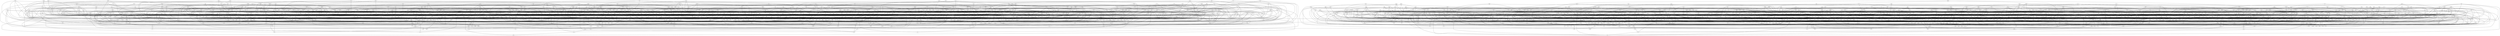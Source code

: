 graph g {
  vhr -- {xdc}
  gkd -- {hpk nxq}
  xlt -- {zzv}
  gkh -- {gnn khl}
  tdv -- {zck}
  ksp -- {lkr}
  cck -- {jbh rnc jzm kjm}
  gkn -- {spp qth jgj gmt}
  ksr -- {rdv}
  ccn -- {xpc rhr tjt tnh}
  gkt -- {nfl qpv pft}
  ccr -- {fhg lhp tdv cvb}
  ccv -- {ffs zjb hdq kcm}
  mxg -- {shz rzb nvv}
  gld -- {jlb jrm zvp qgb}
  ktj -- {mmt kvb}
  mxk -- {pjm stf tfl vbz}
  glh -- {jqc jbt zzn lfh}
  cdd -- {ddq tht xhb srd lfc ghn}
  mxn -- {zgv}
  mxm -- {sdq rnc vqs zpt}
  mxp -- {xdm xjc xtv}
  mxq -- {ttc xmc}
  ktq -- {lnr vrj}
  kts -- {lkq nlh qrn}
  vjc -- {vzh xjq}
  vjb -- {zqz zfv}
  gls -- {qcb ndf lmh lbp jsx}
  tfd -- {xdm}
  vjf -- {xtv}
  cds -- {gdr lkh jdg}
  rbb -- {tdg xhz}
  xnk -- {zdz}
  rbd -- {vxd}
  rbg -- {rqb rzp}
  rbf -- {vzv xdb zht vbk}
  cdz -- {njv xgl xmc}
  xnn -- {xtv}
  tfl -- {vbv}
  vjq -- {xpm}
  vjp -- {zrt}
  gmg -- {skk sht ngg}
  zrx -- {zss}
  tft -- {xkp}
  gmk -- {psv xmh pnr pgv}
  tfx -- {zhp}
  gmr -- {zvp jkg mrr}
  zsg -- {zzn}
  gmt -- {hzb skh hzz mtc}
  vkh -- {vnh zrq vnc}
  gmx -- {gnz kfm msn shr}
  kvb -- {vxf xsv}
  mzc -- {xjc vsx ndp}
  cfb -- {djg cxn mbn zff nzf rxb}
  mzn -- {nvk rlp}
  mzp -- {pmz rfc}
  tgx -- {vbz}
  gnk -- {kbh zpx pfc mqs}
  kvr -- {rbf lcm zgv tcz}
  gnn -- {rgv snc jmp}
  kvq -- {tsh vns}
  cfl -- {rkn mhg vtl xmc}
  mzv -- {svf nxb qjs}
  xpb -- {zkl zss}
  gnt -- {hpk znf rkk jfr msp}
  gnx -- {ttq hjh lvs}
  gnz -- {sfd lvp qcm nsb hqf zmb}
  vlh -- {zbj zqv}
  rdd -- {rhz zhh}
  xpm -- {zsj}
  vlj -- {zqz zrt}
  vll -- {zzv}
  xpq -- {xtb}
  thl -- {vml}
  rdj -- {vnh}
  vlq -- {vrv xmc xms}
  vls -- {zcm}
  cgb -- {rmh trk nkz kmn}
  rdr -- {zxc sxr}
  tht -- {vfm}
  cgf -- {fpk tlh vzh dgz nnf qhf}
  rdv -- {rtr rkp zhx}
  thx -- {zmz}
  cgn -- {znf vlm gcd grh kqd}
  cgs -- {mms vbv mrs spk}
  vml -- {zjr znr}
  xqs -- {zfr}
  chb -- {rsb jsn ksp pnh}
  gpf -- {qxg pxz vts}
  chf -- {klv rpt mcb}
  vmz -- {zxf}
  gpl -- {qcb hrl xfp kht}
  chh -- {jjq dqm qpt prz shc}
  chg -- {dfs zdb rzp jbc}
  kxr -- {zqx qkb szt nts}
  gpm -- {zrk zhr qqt srv}
  gpp -- {hrz jsn tjl xpn zsb}
  chn -- {vzv hsr qlh pdc}
  xrb -- {xtb}
  kxx -- {vvc rsc nlb}
  gpt -- {xmm xpc szq trm}
  chp -- {lkq pns jhz dxc}
  vnc -- {zps}
  tjb -- {znj}
  gpx -- {smj qcm sht}
  gpz -- {qrc zkl jff}
  tjg -- {xtd tlb}
  tjf -- {xpm}
  rfg -- {xqs}
  pbd -- {vdc tdj}
  tjk -- {znk}
  chz -- {vtp vbt hpp llz mnp}
  pbk -- {pdm xxl}
  tjq -- {xfp vch vmr}
  gqg -- {hlt rbf pxn}
  pbq -- {tlh tcx tgn}
  tjz -- {vqg}
  gqp -- {hbz lnr kls lkv}
  gqv -- {rsb zbk vzh hvh}
  pcb -- {rtc}
  tkh -- {ttk}
  xsm -- {zzn}
  xsp -- {zlp}
  pch -- {txg qgl}
  pcj -- {pnh}
  kzf -- {sdr tbq pvk}
  rgn -- {zfl xhj}
  grc -- {mvk slp kpl lgr pmz txr}
  xsv -- {zvp znk zzv}
  rgr -- {slp xlc}
  grh -- {lkd qhl ksr}
  tks -- {vcl}
  grj -- {pmh jfv hbd rxb}
  rgv -- {tjg rhr zmq}
  pct -- {pzn vrr}
  cjg -- {tkh mlr xtc lmg lfc hhm}
  cjj -- {vkh jpb qvq rmz xtz}
  rgx -- {zzt szt}
  cjl -- {fpl jhb hhm}
  xtc -- {zpd}
  kzx -- {tvt zks stf}
  grt -- {qbs mfn njs mhj jcg}
  grs -- {llp vmz xmh zzt xxj}
  xtd -- {xxl}
  tlb -- {xmf tvf}
  vpf -- {zdm}
  cjv -- {rsq ttc mjb zmg tsc pdh}
  pdc -- {xxs}
  cjx -- {dzz tbb vxx pkv}
  tlh -- {vlh}
  xtn -- {zbr}
  pdf -- {zck zkk}
  rhh -- {rmn xrp tqj xmc}
  rhj -- {zpf vzh}
  pdh -- {qhj tnl}
  gsb -- {kkb lxg vsx zss}
  pdm -- {vfb pqn}
  gsf -- {ldx mxm npj tvz}
  pdp -- {pgp sbk vpf}
  vpv -- {vzv}
  rhr -- {rrl}
  xtz -- {zpf}
  rhv -- {rvr}
  gsl -- {qcb vfb tjk qfp lkk}
  rhx -- {svk}
  ckl -- {dqp svj tns gtf}
  rhz -- {rjp}
  gst -- {qxh xvp vfd svj lmj}
  tmc -- {zbk vrb xhl}
  ckr -- {thd njd qlx vbx}
  gsv -- {krx hkh jfz}
  ckv -- {hmj jpb mqs tbl}
  vqq -- {ztg}
  gtf -- {rbd pgp vmc}
  gth -- {tdg nqj ppx}
  clc -- {jml qjs rgb pfb}
  clf -- {vvs sqc zhx hls}
  clh -- {xpm szk nff zdh}
  gtn -- {qgj sqm}
  tmz -- {zqk}
  cll -- {snl vzv qmb cpg}
  cln -- {vbp kht vch tks}
  gtv -- {ndf qpb qxc}
  rjc -- {vgb zhp srd}
  rjb -- {rtq}
  xvk -- {zzt}
  pfc -- {zsj xnk vbz}
  pfb -- {rdd}
  vrj -- {zjr}
  pfh -- {xgc zqk sbj xgm}
  tnl -- {tpc}
  nbf -- {vkh xxd qhf}
  vrr -- {xdm xhl}
  tns -- {vvb zgv tpf}
  tnr -- {vmh zjv vzb}
  rjp -- {svf snc}
  rjs -- {spp vpc}
  vrv -- {xgc}
  nbp -- {rzp zfk sht}
  tnv -- {vvc vpc}
  pft -- {xfs zpd}
  cmm -- {rpb qcj pzv}
  cml -- {gkt glh mrk jfv nlm}
  rjz -- {stm}
  cmp -- {jpx lxq rjp njh}
  ncb -- {ncx ttd njv}
  rkj -- {zqx svn xln}
  pgg -- {rcx xpp ztg xxm vbx}
  rkk -- {svj}
  ncg -- {rlj qfg qlx}
  rkn -- {vrr}
  cnb -- {rnq stf rnc}
  pgn -- {rfk qmb qkr}
  pgp -- {qdx}
  vsv -- {zpx}
  pgr -- {plp tmc}
  vsx -- {zrn}
  rkv -- {vxk zrt}
  pgv -- {vbz}
  gvp -- {klc xgf spk}
  pgx -- {qnn qpx tck zfk}
  ncx -- {zdz pcj xpq zlz}
  xxd -- {zxt}
  gvx -- {qvf lrf mph ppm mnp jch}
  cns -- {qhg ggc kxx nlh}
  gvz -- {hzb xbz tnl qvq}
  tpf -- {trm}
  xxm -- {zgm}
  ndb -- {qcn sjv}
  xxq -- {zlj znr}
  rlk -- {tdb rpb sdx}
  ndf -- {zqp tqk}
  rlj -- {zvz shc}
  tpl -- {zhx}
  rlm -- {xdm}
  xxr -- {zcs}
  ndp -- {sdr ngj}
  phr -- {rtc vcg}
  ndr -- {sdr pkb vbv vhp}
  ndz -- {tqn zjb qzx}
  tqj -- {zql}
  tqn -- {ztk tvf xpt}
  rmn -- {zlk zkl}
  cpd -- {zbz gff pxf}
  rmq -- {xzz}
  cpf -- {gdr zmg fcq vxz lnn}
  gxj -- {rtr vbx tqk}
  tqx -- {vst}
  cpg -- {rhv xgt gkh ttg}
  gxk -- {xfb vlm nkt stm}
  gxp -- {ppf rgb}
  cpl -- {sqs nxg}
  cpp -- {rsc mlq kvq lhx}
  vvc -- {xsp}
  vvb -- {xtc}
  gxv -- {vhr pck}
  rnc -- {zpx tsn}
  gxx -- {pjj kmg qmx}
  cpt -- {htq gzk qqm vls}
  cps -- {hqz fjt vzv srv}
  gxz -- {mgz zmh zxc pxt}
  cpx -- {sfx frp svj dhk sps vcg rgr}
  xzn -- {zdb}
  rnh -- {tsh szt}
  trm -- {zgm}
  nff -- {xrb qmj}
  pjj -- {plp qpx}
  vvs -- {xjx}
  pjm -- {scs}
  rnq -- {znd zfk}
  nfl -- {xtn}
  pjq -- {rmn xpm rjs}
  nfs -- {qsx}
  trx -- {vqm}
  lbp -- {ppj xrv}
  cqj -- {dxx lgr crz mcd}
  nft -- {szj qfg thl}
  cqq -- {xvp pxc jsx mtv}
  tsc -- {ttq}
  cqr -- {krx gxx hjx jtr ppx pbq}
  pkb -- {sbp pmn qjx qmj}
  ngc -- {tmz tjz}
  gzb -- {xbd xpb}
  ngg -- {npj zvg xhz}
  ngj -- {zrx tfd sbm}
  pkp -- {zdz zck xnn}
  gzg -- {xhp qhl zfv zjl}
  ngp -- {xkd ttk}
  gzj -- {tjz pmc rdj}
  lcm -- {rtc lkk}
  crh -- {hxd ftt mqj dmr qrk}
  gzk -- {vmh lnt zjd}
  lcr -- {rzl qlx}
  pkv -- {rlk qhm xlc}
  crl -- {sqs src qxc pml}
  ngv -- {rdr nsj}
  lcs -- {qdt prq}
  ttc -- {zqq}
  crq -- {ttd tfl zlq zpt}
  crt -- {jls ldj krp zlj}
  vxf -- {xmm}
  rpb -- {srv rxb svb}
  ttd -- {ttr}
  ttg -- {zlv}
  vxk -- {xjm}
  ttk -- {vcd}
  crz -- {hrl gcg gqg}
  rph -- {sdv xhj}
  nhd -- {sch pdl}
  ldb -- {xlt ldj}
  plh -- {zxc vjl xmc}
  ldg -- {rbf xhj mtq}
  ttq -- {xnk}
  nhk -- {nkt rmq njh sxc}
  ldh -- {mxn zgv}
  csc -- {gtn qxg stg ddm xsz}
  ldk -- {znt lmg mbn}
  ldj -- {ldk qcn}
  ttr -- {zlq}
  nhl -- {pxz rxb}
  plp -- {rdr skk}
  csd -- {tjb dxp jhz jnb}
  nhq -- {tmz sbr zdb nnn}
  nhp -- {thx shr}
  nhr -- {pfb}
  ldp -- {mmk zbv}
  plt -- {tkh vqq}
  ldr -- {rqb}
  ldt -- {mjr vmb}
  plz -- {tcr xdb qbn rvr}
  ldx -- {rsx}
  pmc -- {qkn}
  rqj -- {zfl sff tbb}
  pmh -- {xfs}
  pml -- {xkc vjn}
  rqm -- {xfs tpx}
  ctb -- {zvp zst vjp pzv}
  pmn -- {vls}
  ctf -- {gpz lmk lrc zmb}
  pmz -- {vjn}
  ctp -- {qnm vkl xmm htf}
  tvf -- {xsz}
  njc -- {nxz zff vcg}
  lfc -- {tmv}
  lfb -- {zzs zrz npj xxj}
  njd -- {xxq szq}
  jbc -- {zbk srt sgn qft}
  njh -- {txr}
  pnm -- {txz vmb xrv}
  lfh -- {mnt sdc xpp pck}
  lfk -- {tnr mrp}
  jbh -- {qzz xgf vcv qhp}
  rrr -- {rvd xgx}
  pns -- {rmz}
  njp -- {tdl}
  pnr -- {tcx}
  njs -- {rsc tvz npj}
  tvz -- {xqs}
  lfr -- {ssd}
  njt -- {txg thv}
  pnv -- {vnc qrk}
  jbr -- {sdr kkr zmh qrk}
  njv -- {rfg qkc}
  jbt -- {vlv nvs lqb rtq}
  pnz -- {qpb rkk tcc}
  lfx -- {thd nft vjb}
  rsb -- {scs stz}
  rsc -- {tgn svn}
  rsl -- {tpx}
  nkj -- {scs vng}
  jch -- {nnf vqt mrp ptq}
  cvb -- {zmm mhg ngg}
  jcg -- {qdt lqf}
  lgk -- {zlc rqk vng}
  rsq -- {zmx}
  lgr -- {tns}
  nkt -- {nnd}
  lgt -- {qpb mcb}
  nkz -- {rjz}
  cvq -- {vbp mkg pdl hqc}
  rtc -- {vgh}
  nlb -- {pgr}
  ppf -- {vdv qfp}
  nlg -- {vfb svk nqn tcz}
  rtk -- {skh vrv}
  nlh -- {zjb}
  ppj -- {tmv}
  ppm -- {qrn}
  jdg -- {mph mjb lhp tnv}
  lhj -- {rhz sjp vch}
  lhm -- {qdc mqv tfd xvk}
  jdj -- {sff nrj nhr nxb}
  nlq -- {qhh rss vrf}
  lhp -- {qll xgb ppm}
  rtx -- {xdz}
  ppv -- {vfm}
  txz -- {zqp}
  ppz -- {rlm tcx}
  lhx -- {vmh zmv nmq}
  nmb -- {ppj phr}
  pqd -- {prd vxd vts vff}
  nmf -- {tft qmx}
  pql -- {vnh rnq tjz ptl}
  nml -- {znt rbf}
  pqn -- {vrm}
  nmp -- {xfb zhr xtc zkn}
  nmq -- {qch}
  nms -- {xhc qfb}
  cxn -- {xfp dvd qbn zkn hkr}
  cxp -- {fzg gjj nsp lzl nff}
  cxs -- {lcj jmh qgl zfr ngc}
  nnc -- {xpz sdc xxl}
  nnb -- {rgx ttd ppx}
  prd -- {sff zkn}
  nnd -- {rjp}
  jfc -- {jls rlj}
  nnf -- {rhh}
  rvm -- {zbx vrb}
  ljg -- {xmf nvj qtz znk qbj tjt}
  tzn -- {zvp zst vcl}
  jfg -- {mpf xdb qfb}
  tzp -- {vgh zfv}
  hbd -- {qhh hld skq mtf}
  jff -- {mng jpp ngg}
  ljj -- {xlt qgk}
  jfh -- {qll xnn xtz}
  ljm -- {mpx pck qlh nvd}
  rvr -- {xpf}
  nnn -- {rms}
  jfm -- {tvz ptq mrt}
  hbm -- {lpd prd sjp rph}
  jfp -- {ttc rfg pmc}
  hbq -- {ldj svr vjb hjp}
  jfs -- {mmb zfv}
  prx -- {xpq rqk}
  jfr -- {jkj svk}
  hbs -- {vmz vst tpc lml}
  prz -- {tpl rpt}
  nnx -- {xpz zqp sxc}
  hbt -- {xkd rtc vxf ngp}
  jfv -- {mdz qhm}
  hbv -- {mfn ldr prq zmb}
  jfz -- {zlc zrz skm}
  psd -- {tjg rfk shd}
  hbz -- {rjb}
  psf -- {sqc rpt psp}
  lkd -- {nhl qpv}
  hcb -- {tgx zjd xkp}
  lkh -- {lrf qkc}
  lkg -- {zcm mrt}
  jgh -- {klv lng}
  jgg -- {rsd vmr mrr}
  lkl -- {rjz mhc sxq xlc}
  psp -- {pvh vxd sxc}
  jgj -- {xjc lfk}
  lkk -- {xdb rqj}
  psr -- {qlt sbj smv}
  czh -- {tzn xmm ksr nml}
  czg -- {lkq jxc msz hbv}
  lkr -- {xtv lmk}
  jgp -- {vhr rpt tfx}
  psv -- {slt}
  jgr -- {nnb kkb rbb ksp}
  lks -- {xts plz}
  lkv -- {qhl msp}
  jgx -- {kcx mmt lmh ktq}
  czr -- {ffs dfg kfr zjv}
  czq -- {jtl sdc rqj qxr fkr}
  npc -- {zlv vjb}
  npb -- {pnt xrv}
  ptf -- {zrn}
  jhb -- {tcr zsm kkm}
  ptl -- {znd rqk}
  llm -- {psv mxq xpq}
  lll -- {sdz nkj vjc qmj}
  hdk -- {pxk lqz rtk rdj}
  npq -- {zql vlq}
  llp -- {tsc xpn slt xgl}
  hdq -- {msg stb msz}
  rxz -- {ttq xsp vqg}
  ptz -- {txz rjb}
  llz -- {scs stf}
  jhx -- {vvc mxp pnh}
  hdv -- {qfx zdb xgm}
  jhz -- {kbh mfn}
  lmc -- {ltz slp nhr mzl zmq}
  nqh -- {vll tjt}
  nqj -- {qnt vhp tbl}
  lmh -- {rdd}
  lmg -- {rrm}
  lmj -- {zbz mkc srk pft}
  nqn -- {shh vqm}
  lml -- {sgn qdr}
  lmk -- {vcx}
  lmq -- {mtg sdz pnv qtn}
  rzb -- {srt}
  jjc -- {ldh tmm vjp vrj}
  pvh -- {zlv vxx}
  lng -- {tmm}
  hfb -- {hsr rgn trk}
  nrj -- {sxq}
  rzq -- {zmh tfl}
  rzp -- {sbm}
  hff -- {nlb lxt qft}
  fbd -- {pch vfx vtl}
  jjk -- {ptf kkr vgc nfs}
  lnm -- {xbb mmk rhr}
  hfh -- {tbq rms tfl lcs}
  lnn -- {mqv vpc ngv}
  fbk -- {qgn nlm tnh}
  lnp -- {nqh xtc pmh mhx}
  fbm -- {jls nnc tdb rcx nxb qvm}
  jjq -- {vrm xjx rmh}
  lnr -- {smb plt}
  hfq -- {pjm vrb mlx qdr}
  lnt -- {mtg tdj qxs mrs}
  jjr -- {kvr}
  fbr -- {zhp jrm hbd tnh}
  fbt -- {psf qgn svk}
  jjz -- {kdr lfr}
  nsb -- {pxk}
  nsj -- {psv thv pnr xgv zps}
  jkf -- {mgj jrp pmh zgj}
  hgf -- {mbf xts xdc nzv mhx}
  jkg -- {tct ppv mzl}
  fcf -- {vts nqn mmk vmr}
  jkj -- {rvr}
  hgj -- {sfx ttg ppj psp}
  nsp -- {pkp vns}
  jkn -- {xhh}
  fcn -- {pxk kkb mfn qkb}
  fcm -- {gmg zrx skk rlm mlq tsc prq}
  fcq -- {lgk xfr}
  pxc -- {znf vcf}
  fcz -- {prb sbj qdr gzb}
  pxd -- {rrr xpf}
  pxf -- {tjg}
  jlb -- {mjr qtz}
  lpd -- {msp}
  pxk -- {thv zmz xrp}
  pxn -- {zqz znf trx}
  fdg -- {vbt vcx hdv szd psr}
  fdf -- {ldh zbz sdv vfd mvm}
  pxs -- {tft qsx tck}
  hhk -- {zst mrq hjq vzb}
  lpn -- {qjq xzz}
  jll -- {xxr zmz tsh}
  hhj -- {vqt vcv kxx}
  hhm -- {rsl kgj}
  nts -- {ttd rtk}
  ntr -- {zpf xtb tbl}
  pxt -- {srt qhf}
  jln -- {qgk lgr qkr zhh}
  fdl -- {lkd mkc vlj frh}
  jls -- {vgb vff nzf}
  hhp -- {xhb lnm}
  ntx -- {qqt rcx qmv rqm}
  pxz -- {qvm xrv tjt}
  fds -- {pnt vmb sjv gxp}
  fdr -- {qqt fvf gcd}
  lpx -- {qvf qzz mnz}
  jlx -- {lrg tjz xxd vrr}
  jlz -- {tqx qqm prq}
  lqb -- {vmc}
  fdz -- {gpm fvv vqq}
  lqc -- {txg xln ppz}
  lqf -- {zjd qch mjg}
  jmh -- {khm jxq krk}
  jml -- {mdz mvm}
  jmk -- {mgn qhm tzp nvg}
  jmp -- {nms zht}
  jmr -- {ztk mms xvk mnp}
  lqz -- {rqb stz}
  jmz -- {kfm qvq}
  lrc -- {zsj}
  nvd -- {vqm}
  nvg -- {rss tlb zzn qqn}
  jnb -- {xnk mpj vng}
  lrg -- {vjl xgm}
  lrf -- {znd qsg zrn pnv}
  nvk -- {zkl}
  hjd -- {tzp vjn qht zrt}
  lrh -- {zpf mcm mfd ncb}
  nvj -- {qht tmv}
  hjg -- {znt hxp zds jrp}
  dbc -- {vlv jfr xbb tjq}
  pzn -- {qqd qtr}
  jnj -- {xhp qhl nxn pnm}
  hjh -- {qvf zsb}
  hjk -- {mhk qxr trx}
  hjj -- {pmn qst qgq spk}
  nvs -- {vff}
  pzv -- {xpc zgj}
  dbj -- {vgb nmb ltz ghv jgx}
  hjq -- {jtl qgn qcn}
  pzx -- {rkk qmt qgb}
  nvv -- {zng}
  hjp -- {kbx sqs}
  dbn -- {rgx mqv jhz dlt}
  ffs -- {zng mdn}
  dbp -- {prb vrb hvh hhj qrn}
  dbs -- {mbn mkg lfr qmt}
  dbr -- {zdz pvk hcb vjl}
  hjx -- {pgx rqb hzz xdf}
  dbv -- {rkj tgx ltp}
  ffz -- {tht pck tgr pml}
  lsf -- {vqs tqx ngc}
  hkc -- {hsr krp ldt}
  dcb -- {fzg jpm zfr ptl tqx jjk lrc}
  hkh -- {zqx mss zbf}
  fgl -- {nfl ttg rkv mjl}
  fgn -- {rsx fsv zsd vbv}
  hkr -- {hzc svf}
  hkq -- {npc tnj sqc jgh}
  dcq -- {sbr qkb pgr dnx}
  fgv -- {jjq mch sdc zst pzx}
  ltc -- {xzz}
  nxg -- {snl pgn qcj zff}
  jpb -- {jxx}
  hlb -- {vnh qch rzb zdh}
  jpg -- {lpx ngc zbf}
  hld -- {qcb jjr zzv zpd}
  hlg -- {mqx pfb}
  jpk -- {zlc rfg tbq qkc}
  fhg -- {gvx jvf ppm fxn}
  nxn -- {tgr vzb}
  ddd -- {klc zjd fbd dtk}
  nxq -- {rgr pxd}
  jpm -- {smj zvg mkz}
  ltp -- {skh nsb}
  fhm -- {vst rvm qpx nvv}
  jpp -- {qpr xtz}
  ddm -- {lmc xvp gqp}
  hls -- {kjs kgr pqn}
  ddq -- {qpb szq xsz}
  hlt -- {nfl rzl xts mmk pxc}
  nxz -- {rkv vdz}
  ddp -- {snl qgj vkl zlj}
  dds -- {gbm lks gxj jkj vfm}
  ltz -- {tdb tjk}
  fht -- {lcj hdv gdj}
  jpx -- {nrj mtv kqd}
  sbd -- {vkl vbx}
  hlx -- {lmq rvm vjl qzx}
  sbj -- {ttq}
  sbk -- {sqm vzb}
  jqc -- {mdz mkq}
  sbm -- {zlk}
  hmc -- {vlj jjz rgb xdz}
  hmf -- {thd svk xlc}
  sbp -- {tfl}
  sbr -- {tsh zss}
  hmj -- {ldx pbd pns xfr}
  sbv -- {vpv shd tgr}
  jqq -- {rvd vmc svb nlm}
  hmr -- {xkc mxn ldp pzx}
  sch -- {sdv}
  nzf -- {stm}
  jrg -- {rrr zds}
  scs -- {zbk}
  dfg -- {tnl fvx qmx}
  jrm -- {tcr sxq mfx}
  dff -- {mkn kbm mvt zkn}
  bbg -- {cmm qpt fvd cpd qcj}
  lvp -- {tmz rjs}
  jrq -- {ndf rjz vbp stg ldt}
  lvs -- {zsj tzx nmq}
  jrp -- {shd}
  dfl -- {kms rkj mms jll}
  lvt -- {svg}
  nzv -- {xmf}
  fjp -- {tpl hlg rss vbx znr}
  dfs -- {qbs jfp qzm jkn qhf}
  fjt -- {zhp fvf krm}
  bbr -- {qkn jvf jgj vhp}
  hnz -- {lmh ksr zfv ljj}
  dfz -- {mnt rhz hfb}
  jsh -- {psf nnd qkp sjp}
  sdr -- {vhp}
  dgc -- {vch xxm}
  sdq -- {tvt zxf}
  sdv -- {tjt}
  jsn -- {zxc prq}
  sdx -- {vxx vqq}
  fkp -- {ktj mpf rkk}
  dgm -- {srt tnr xhz xms}
  fkr -- {hkc pgp kmn}
  bcn -- {xbz pjm vns qmj}
  jsx -- {nxb}
  dgs -- {hbz kht lgr zns}
  bct -- {pvh fdr pbk dfz nvs qlf}
  bcs -- {snl xgt rfk kkm}
  fkz -- {mqd hjd svg tbb}
  dgz -- {rlm ghj plh}
  lxd -- {rsd xjm qcn}
  lxg -- {vnh njt}
  jtd -- {mkc qkp qmv pdc}
  jtg -- {mnd rzl lxd xxm}
  dhb -- {stz hbs zqv}
  bdb -- {hzt sdz grs hqv}
  hpk -- {vfd lfx}
  flh -- {thd vxd tcc}
  jtl -- {mch qpf lcr}
  lxq -- {mtj nfl}
  dhk -- {hqc djb jrg}
  lxr -- {npq vtl}
  bdh -- {gkd mnt rrl mzl shc}
  lxt -- {msn}
  hpp -- {qpr xtb prx tcx}
  flp -- {hlg vvs fqm lgt ggm}
  dhq -- {gtn fsc kdr htk}
  hpt -- {prd mgr vrf}
  dhs -- {kls qbf thl rtq}
  bds -- {flh mgn zhr ptz tns}
  sfd -- {vnc}
  sff -- {xsz}
  qbf -- {qdx xpp}
  qbj -- {qnm slp}
  hqc -- {zbr}
  fmd -- {jlb mdz sbd nms}
  hqf -- {pmc zsd jch zbf}
  hqh -- {vrm mrk qmd jvx}
  fmj -- {mnd jjr lkv jln}
  qbs -- {vdc zqk}
  hqv -- {pbd nmf kxx}
  hqz -- {xxq mkp vdv nvd}
  jvc -- {zgm tcc zst pcb}
  qch -- {vlh ssr zcs}
  qcj -- {vcd}
  qcm -- {tgx xtb}
  sgn -- {vbt xhz}
  jvf -- {vtp qrc pdh}
  qcn -- {rmq}
  hrf -- {kbx lpd xvp zlv}
  djb -- {tmm pxc xjm vpf ljj xdz}
  lzl -- {nkj smv xjq}
  bfb -- {jsn qzn gxx xln gjr}
  djg -- {pdm hqc sqm}
  hrl -- {ndb zbv}
  djk -- {ssd zxv pkv ffz}
  jvp -- {qhp ldr ndp}
  hrq -- {tjf qnt vfx xms}
  jvs -- {tcr src kcc zvz}
  fnq -- {vmh qfx rhj kjv rvm lkg}
  hrr -- {rfg nsj kmf zrn}
  jvx -- {snl mbl mgr}
  fnt -- {lfr zhh kgh pxf}
  bfr -- {qvf dzk chz vfx zqv}
  qdc -- {vkh spp vgc rsx}
  hrz -- {thv kcs mkk}
  bft -- {rfg jgr tdj jcg}
  shh -- {trk}
  fnz -- {hxd qqd zxf gsv}
  shr -- {tdv zfk}
  dkc -- {vhr}
  sht -- {vtl}
  qdt -- {qlt rzq}
  bgg -- {tjf rkn xfr zxt}
  qdx -- {rfc}
  shz -- {zjb xrb}
  dkl -- {tlh qst tjl ppx}
  hsr -- {zdm xsm sqs tmm}
  bgl -- {cds lkq qsg vsv}
  bgk -- {mtg rlp hff lml}
  bgr -- {mpt zpf kqx dsz}
  bgt -- {qxh cqq gst cpl tqk}
  jxc -- {lcj qhj pkb}
  htb -- {rlm jtr xhh ncb}
  htf -- {mzp mkp jfc rjc mzl}
  fpd -- {szj ltc vpf shd}
  htk -- {rfc}
  fph -- {qvh pch svn zss}
  fpk -- {msh zjb tjb zpt}
  fpj -- {zfl jjr zjr zlv rkp ltc}
  jxq -- {lqz vjq pxt}
  fpl -- {shh sps sxc}
  bhk -- {frp rdv vxx kgj}
  htq -- {qrc pkp vsv vbz}
  jxr -- {mph lsf tsn}
  fpq -- {rlm jvp njs nnn}
  htr -- {zcm ppz sxr jfh}
  fpr -- {qvh rxz plh vhq}
  dls -- {vhf fqb xxj qft}
  jxx -- {qst vcv qhf}
  qfb -- {rss srk vpv}
  dlt -- {ngj lkr qnt vjq}
  fpx -- {ldx vtp hmj gdd nvv}
  bhx -- {tjf ggc hjh xdf xpt}
  qfg -- {tvf}
  fqb -- {qqd ghj sht}
  qfm -- {vbm}
  fqg -- {znt zxv pzv}
  sjv -- {xsv vjp}
  qft -- {qlz}
  fql -- {hld kcx ndf kkh rrl}
  dmj -- {zdz psv pfh vcv gzk}
  fqn -- {sqc gxv lng fvd xgx qlf}
  qfx -- {zql zss}
  fqm -- {gpl gxv kvb}
  dmp -- {krk dqd rzq zlq}
  dmr -- {fxj ldr qxs}
  fqv -- {vgh vcl lfx}
  fqx -- {gvp jbh hzz pgv}
  qgb -- {xsm qht}
  skh -- {vfx}
  skk -- {xpm}
  qgk -- {rpt znr}
  skm -- {zcs}
  qgj -- {zmq}
  qgl -- {szd}
  skq -- {tcc}
  qgn -- {tgr}
  qgq -- {sxv vbv vhq}
  hvh -- {lnt tqx}
  jzm -- {kpv zpt}
  hvj -- {zsj mpt pnr rsx tdg}
  frh -- {xdc zgj}
  dnk -- {jpg ldx pxs kts}
  frl -- {mgz xfr mpj shr mts}
  frn -- {qxg lmh vxx mpl}
  frp -- {xkc xfc fsc}
  hvx -- {rsq tzx znj vxz qmx}
  dnx -- {qxx hzt snm tnl}
  qhh -- {sch}
  bjx -- {sfd pzn qzm vcx}
  qhg -- {tjl rnh}
  qhj -- {xvk}
  slp -- {xpz}
  fsc -- {mpf fvb vrj}
  qhm -- {vrf sqm}
  qhp -- {rlp znj}
  bkc -- {hmf bmr rtx rkv svb}
  fsk -- {xtd zhh gqg pxd}
  bkk -- {rvd shh gfb mvk prd zbr}
  bkm -- {krh lmq cnb sgn}
  bkp -- {rzl ppf lmj gpf cgb}
  fsv -- {pkp zjv gsf}
  smb -- {vbk}
  bks -- {zsm jrp plt pdc}
  bkv -- {nxn zst fnt fqg}
  bkx -- {jgp xhb mpl vdz}
  smj -- {xrp}
  hxd -- {qfm pgv}
  dpc -- {xgv lkh dsh krt mtc}
  ftg -- {zbj kjc xpn xjq}
  blb -- {thd rsd vxk vch}
  hxh -- {rhv sps ktq lbp lqb jsx}
  ftf -- {jhx mkz smv}
  dpg -- {dqp jfg zff msp fbk}
  smv -- {zsd}
  dpm -- {gcl hxp mpf kjs}
  dpl -- {tzx gth xbd jfz}
  hxp -- {jls znr}
  blm -- {mkn rsd hjg xts mhc dkc}
  bll -- {jkn jpb rnh mhj}
  hxr -- {qgl sxr mtc}
  dpq -- {vmx rjz lkd thl}
  hxt -- {zzs zsb zqq ngv}
  ftt -- {zkt rbg zss}
  hxv -- {sbp zzs ttc rkn}
  snc -- {zds}
  snf -- {vqt}
  mbf -- {qgn}
  dqb -- {lpd nnx vdv zns}
  mbl -- {tmv tks}
  dqd -- {stb qvj ttd}
  mbk -- {sfd rsx vxz rms}
  mbn -- {zjl}
  qjq -- {rtr vmb srk}
  dqh -- {vvs lks jfr jmp}
  mbp -- {mmb xzz trk}
  qjs -- {vll}
  dqj -- {hzs vrm rbd zfv zjl}
  qjx -- {zmx}
  dqm -- {lbp nzv}
  dqp -- {vml lkv nml}
  bmr -- {gff vxx zbv}
  qkc -- {qvj tdg}
  qkb -- {vqs}
  mcb -- {mpx vmr}
  mcd -- {zsm vfd pzv}
  hzc -- {zhh nhd mcr}
  hzb -- {thx zlz}
  fvb -- {qpf hqc vrf}
  mch -- {vmx vlv xfp}
  fvd -- {xfs vlj ngp ljj gxp}
  qkn -- {zfk}
  mcm -- {zkt mxg}
  bnc -- {pdf kmg zmh kkk qjx}
  fvf -- {tct jgx rmh}
  qkr -- {rhv zqp}
  bnf -- {chf mhk gpt hhm}
  drh -- {gmg vnh qhp nfs kps}
  drj -- {mpf nvj sjp qbn}
  mcr -- {vlj qxc}
  hzn -- {msn ksp mjg xzn}
  hzp -- {tbn qpr jcg xmc}
  hzs -- {qnm vml qvs}
  fvr -- {rfk qkp trk}
  hzt -- {qsg}
  bnr -- {rsq kmf lxr htb}
  fvv -- {rtc nhl qht}
  hzz -- {kqx jtr pgr}
  fvx -- {qnn nfs snf}
  qlf -- {sjv}
  qlh -- {zbr}
  bnx -- {xfc lng nrj pdl xpc nkz}
  spk -- {tvt zdh}
  qll -- {tft vls}
  spp -- {zqq}
  dsd -- {xgb krk lxg qrn}
  dsc -- {zng kjz zkk gpx}
  mdn -- {rlm pnh}
  sps -- {znk}
  qlt -- {smj xgv vxz}
  dsh -- {pjj tfd mts}
  qlx -- {rjb}
  dsk -- {rtr qdx pxn lpn}
  qlz -- {qnt}
  mdz -- {qkp xpp rrl}
  qmb -- {vff vzb}
  qmd -- {tnj sch}
  dsz -- {vbm pjj mlx}
  sqm -- {vvb}
  qmj -- {smv}
  dtb -- {fht nbf gvx dtn}
  bpc -- {hzt hjj hlb sbm}
  bpg -- {njp gdd vng mrs}
  fxk -- {jlb pnt htk mtf}
  fxj -- {zpx rzp xjq}
  qmt -- {zsm}
  fxm -- {sfx rtx jkg sxc}
  dtk -- {rkn hjx vjc}
  qmv -- {xgx}
  dtl -- {zzs pbd kfr jhz}
  bpj -- {sdq jxr lxt vls}
  fxn -- {hxr jmz nnf zxt sdz lkg qmx}
  qmx -- {zlp}
  dtn -- {ptf qhp mkz}
  fxs -- {mzc vqt nsp nts}
  bpp -- {jml dzn qmv svb rfc}
  srd -- {vvs zvz}
  src -- {vll}
  bpv -- {zdm xbb zjl htk hls}
  srg -- {xgt vcf}
  mfd -- {pql rqk}
  bpz -- {crq bxj jmz nhq}
  kbc -- {zkt vgc zlp}
  qnn -- {rhh zkk}
  kbh -- {njp qtm}
  qnm -- {rqj}
  srt -- {zlc zvg}
  mfn -- {rhj prx}
  bqf -- {hjd jfs ptz cpl}
  srv -- {vdv svr}
  qnt -- {ttc}
  kbm -- {mbf zlj qvs}
  bql -- {btv rgn cpx nzv lvt fzq lqb}
  mfx -- {ppv zbr zpd}
  bqm -- {kjc zfr zrq lcs vng}
  bqp -- {vlm nvs pnz plz}
  kbx -- {xfs xtd}
  ssd -- {znf zxv trx}
  bqz -- {ssr vdc shz zmz}
  kcc -- {svf xbb krc tnh}
  mgj -- {vfb sch nhd}
  fzg -- {kcm xxd vst nqj}
  brc -- {zks zjd thx xgc nlh}
  mgl -- {zvp njc zsg}
  dvd -- {kbx kmk rgb fdz}
  ssr -- {zpf zbj}
  kcm -- {msn nsb}
  mgn -- {rtx}
  mgr -- {xxs tjk vzb}
  brk -- {xdc vcf xpp xbb}
  kcs -- {ttr qzm lrc tqj}
  fzq -- {gkd qbf jqc}
  mgx -- {vlv qgj qcj tpf}
  brq -- {tdv cdz bsz jkn}
  kcx -- {rkp tks}
  mgz -- {nvk tnl}
  dvr -- {lpn qlh pfb fqg}
  brs -- {mtz fxj jtr ftf}
  fzv -- {gnx vmz gcs mlx}
  stf -- {zps}
  stg -- {xhj}
  mhc -- {rhx zvp}
  mhg -- {zsd zps}
  stm -- {vdz}
  mhj -- {qzn rms}
  mhk -- {vxf pcb}
  qpt -- {rgv}
  qpv -- {tkh smb}
  kdr -- {pdl mhx kpq ldg}
  qpx -- {qsx}
  mhs -- {xjc vtp rdj mkk vjc}
  mhx -- {qxh xxl}
  zbf -- {zmv}
  bsq -- {xgb nmf hhj tqj}
  qqd -- {rlm}
  bsz -- {hxr pch zlp}
  qqm -- {zcs}
  dxc -- {xxr rhj lvp}
  qqn -- {rhx rrm}
  zbx -- {zng}
  btg -- {qfg sfx mpl jjz dkc}
  btf -- {llp nlb tgn gzb}
  qqt -- {srg tpf}
  dxl -- {frp tfx hbt tqk}
  btm -- {zfl dzz gdx hrf}
  dxp -- {jfm zqx pjm fcq kbc tsn psr}
  svb -- {sxq zsg}
  bts -- {dgc psf cjl rkp mtf}
  svf -- {xrv}
  mjb -- {nhp qkb zss}
  svg -- {xgx}
  btv -- {qhh dqm fvr}
  dxx -- {vmx jfs pdp}
  svn -- {zzt szd}
  mjg -- {qpr pns}
  qrn -- {vjq xpt}
  svr -- {zgm}
  mjl -- {nxz tzn}
  kfm -- {zql pjq}
  mjr -- {mlr}
  kfr -- {mzn thv}
  mjt -- {sbp xmh xpn rzb xqs rmz}
  zdh -- {zfr}
  zdm -- {zrk}
  qsg -- {rbg}
  mkc -- {npc}
  mkg -- {tjk vcd}
  mkk -- {sxv}
  kgh -- {xtn skq ldb}
  bvc -- {xhc ssd vlm gjz gtv}
  kgj -- {mgl ksr}
  zdz -- {zmb}
  bvd -- {vts mqx rcx lcr mrq}
  mkn -- {vcf pcb}
  mkq -- {snl mtq qlx}
  qst -- {xdf}
  dzh -- {vbm mtz lcj}
  mkp -- {qzj}
  bvf -- {tzx gpp ptl qlz}
  dzk -- {lkr xsp nqj}
  dzj -- {nrj thl frh mcr tqk}
  qsx -- {vsx xxj xkp}
  kgr -- {rlj vxf pdp}
  dzl -- {zff pnz njh zjl}
  dzn -- {zhr nxq qkp hjk qkr pmz}
  bvl -- {nmq mlx vpc svn}
  bvq -- {dgc tnj rhx mkp gkh ztg svr pml}
  mkz -- {xpb}
  bvt -- {pct jxq snm vdc gzj rbg}
  qth -- {xzn}
  dzz -- {qpb fqv nkz}
  qtn -- {xgc rlp tqj}
  qtm -- {snm svn}
  sxr -- {zbj}
  qtr -- {zrz vng rmz}
  khl -- {vml mjr qkp}
  sxv -- {zzs tvt vhq}
  khm -- {ztk nhq lxt}
  mlr -- {pbk vpv}
  mlq -- {qfm}
  qtz -- {sbd}
  kht -- {xtn nhr qfp}
  xbd -- {zfr xkp}
  mmb -- {zff}
  mmk -- {srg}
  bxb -- {lxq grc dkc zmq}
  bxd -- {cbc kpl zht dfz trm}
  bxg -- {kms snm qth llm zbf}
  xbz -- {zpx}
  mms -- {slt}
  bxk -- {vdc njp jzm dhb}
  mmt -- {qpb pxz nvd}
  bxj -- {krk qnt dbv}
  zgj -- {zlv}
  szd -- {xnn}
  bxs -- {sdx zqp fzq cvq}
  bxr -- {ztk hrz qth slt}
  qvf -- {zbx}
  mnd -- {xxs qfp rrm}
  szj -- {thd zqp}
  qvh -- {zmv}
  qvj -- {zbx vjf}
  kjc -- {msg mfd qjx}
  bxz -- {xbz sbr dzh mrt hlb}
  szk -- {tjz zxf}
  mng -- {zmv qkn ngv nnn}
  qvm -- {rrm}
  szt -- {zxt}
  gbg -- {gjt kfm zmx mdn}
  qvq -- {qxs}
  mnp -- {vsv}
  kjm -- {pxk xxr pcj}
  qvs -- {tct rmq}
  mnt -- {pxf}
  gbm -- {mmb sjp qbj qcj}
  kjs -- {kpq qqn}
  kjv -- {kzf llz nbp}
  gbq -- {zlc prb qhj zpx lrc}
  mnz -- {ttr pdf smv}
  gbs -- {kkr rnq knj zrq}
  kjz -- {qzn zlz ptq tnv}
  xdf -- {zdb}
  kkb -- {kzx}
  gcc -- {ktj ggd zns rqm}
  gcb -- {rlp vqt smv qlz}
  gcd -- {mbl szq}
  kkh -- {qjs vdz nlm}
  gcg -- {xgt skq rph}
  kkk -- {pvk stz vrv}
  kkj -- {xkd rvd ncg qvm mcd}
  kkm -- {nqh vjn zhx}
  gch -- {stb pfh snf ppz}
  xdz -- {zkn}
  gcl -- {lvt sbk rtq}
  kkr -- {mcm mrp}
  gcs -- {pvk ntr npq}
  bzp -- {hhp lfc prz fkp tcz}
  qxc -- {xsm ttk srk}
  gcz -- {vvb nkt ldp mrr}
  qxh -- {sch}
  qxg -- {rtc}
  mpf -- {nqn phr rmh}
  klc -- {lrg qhg}
  mph -- {zrx}
  klh -- {pfh mlq njt kps}
  gdd -- {ptf qtm hdk}
  mpj -- {vnh xmh zmm}
  mpl -- {qxg}
  qxr -- {vfm}
  gdh -- {xmf mxn nnd vjn}
  gdj -- {tbn rbb qfm xzn kps}
  qxs -- {vjf}
  qxx -- {rlp}
  mpt -- {pct ndz}
  kls -- {qnm qmd}
  xfc -- {xlt xhc}
  klv -- {zbz vrf}
  gdr -- {jpp mss}
  mpx -- {njd qbn}
  xfb -- {zht}
  klx -- {rdr qrc qrk tjb}
  gdx -- {mbf ppf zst}
  vbk -- {xhp xpf}
  vbm -- {zmm}
  mqd -- {vmx src nzf zbv}
  kmg -- {pct vns}
  kmf -- {tbn slt}
  mqj -- {snm tft zmg mxq qdr}
  kmh -- {npb nmb pqn rfc}
  kmk -- {psd qlf lvt}
  vbt -- {zmg}
  vbv -- {zpf}
  kmn -- {njh sqm}
  vbx -- {vgb}
  mqs -- {pct zbx}
  kms -- {qvh zmz}
  xgb -- {zdz}
  mqx -- {rtr zqz vcf}
  xgf -- {xrp}
  xgl -- {zmv zrz}
  vcl -- {vxd}
  xgm -- {zdh}
  qzj -- {tpl vfb vkl}
  knd -- {xhp tvf tfx mbp}
  gfb -- {gkd mqd ndb tpx}
  qzn -- {qzx}
  qzm -- {znd}
  knj -- {zdz vtl mrs}
  gff -- {psd ldh vxk tcz jrg}
  mrk -- {zsg}
  vcv -- {xnk}
  vcx -- {vqg}
  mrp -- {zvg}
  mrr -- {vzv ttg zvz}
  mrq -- {tht rkp vmr vmb}
  mrt -- {rjs}
  qzx -- {tpc zqq}
  mrs -- {nvk}
  qzz -- {txg zjv}
  xhc -- {zjl}
  gft -- {lcm thl hkr hjp}
  zlk -- {zrx}
  xhh -- {zks}
  xhl -- {xtv xpt}
  zlq -- {zmh}
  msg -- {xpn snf zmm rqk}
  ggc -- {tcx tsn}
  msh -- {vhf tpc xhh}
  ggd -- {zrk jgh vcg gmr txr}
  zlz -- {zrq}
  msp -- {tpx}
  ggm -- {hhp sfx lng vbp ppv}
  mss -- {smj tdv ptq}
  msz -- {zks skm nhp vqs}
  mtc -- {pdf zqv vhp}
  mtf -- {vff}
  mtg -- {pmn}
  mtj -- {xfb vgh mzv}
  zmx -- {zsb}
  kpl -- {tnj sjv}
  ghj -- {qxx prb mkz}
  mtq -- {xhb qpt rbd pxn}
  ghn -- {tdb stg mjl}
  kpq -- {rtq shc}
  mts -- {ttr zqk}
  mtv -- {qbf tbb}
  kps -- {stb qqm}
  kpv -- {qnt kvq qzx}
  mtz -- {xsp tjl}
  ghv -- {npb jgg hpt}
  xjm -- {zjr xjx}
  vfm -- {xpf}
  zns -- {ztg}
  tbl -- {xjq}
  kqd -- {qpf txz ldb vmc}
  tbq -- {xgf xvk}
  xjx -- {zrk}
  vfx -- {xzn}
  xkd -- {zbv}
  xkc -- {xxs}
  kqv -- {lxr znj mkk lqc}
  vgc -- {ztk}
  kqx -- {mzn lmq}
  vgh -- {zds}
  tck -- {xjc tgn}
  krc -- {xpz srv lfh}
  krh -- {skm vhf tpc mcm vpc zkk mqs}
  mvk -- {sbv zds}
  tct -- {zlv}
  mvm -- {snc smb qmt qxr}
  cbc -- {hbz hhp mgn mcb}
  gjj -- {pcj xtb xms}
  krm -- {nlq qtz xpf}
  krp -- {mzp ltc rsl}
  mvt -- {vmx qpf pnt}
  cbj -- {vqm svg jfc lgt fbt}
  krt -- {zbk vjf ltp}
  cbn -- {mqv cpt lmk vqg qdr}
  gjr -- {qxx zck lqc}
  krx -- {lfk tbn lmg}
  gjt -- {szk qch jlz}
  tdb -- {zxv}
  vhf -- {xrb}
  gjz -- {jkj txr lhj}
  ksb -- {mbf vcd mrk rsl}
  tdj -- {zcm}
  xln -- {zqv}
  tdl -- {vgc xsp xgv}
  vhq -- {zkt}
  vhp -- {zlk}
}
